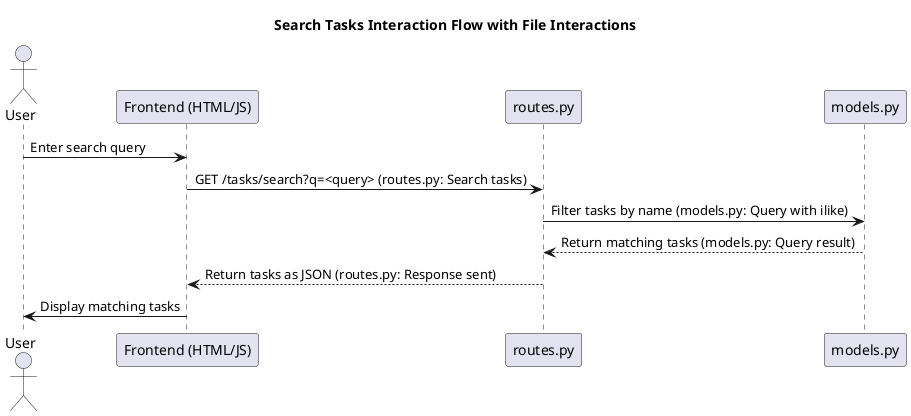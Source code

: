 @startuml
title Search Tasks Interaction Flow with File Interactions

actor User
participant "Frontend (HTML/JS)" as Frontend
participant "routes.py" as Routes
participant "models.py" as Database

User -> Frontend : Enter search query
Frontend -> Routes : GET /tasks/search?q=<query> (routes.py: Search tasks)
Routes -> Database : Filter tasks by name (models.py: Query with ilike)
Database --> Routes : Return matching tasks (models.py: Query result)
Routes --> Frontend : Return tasks as JSON (routes.py: Response sent)
Frontend -> User : Display matching tasks
@enduml